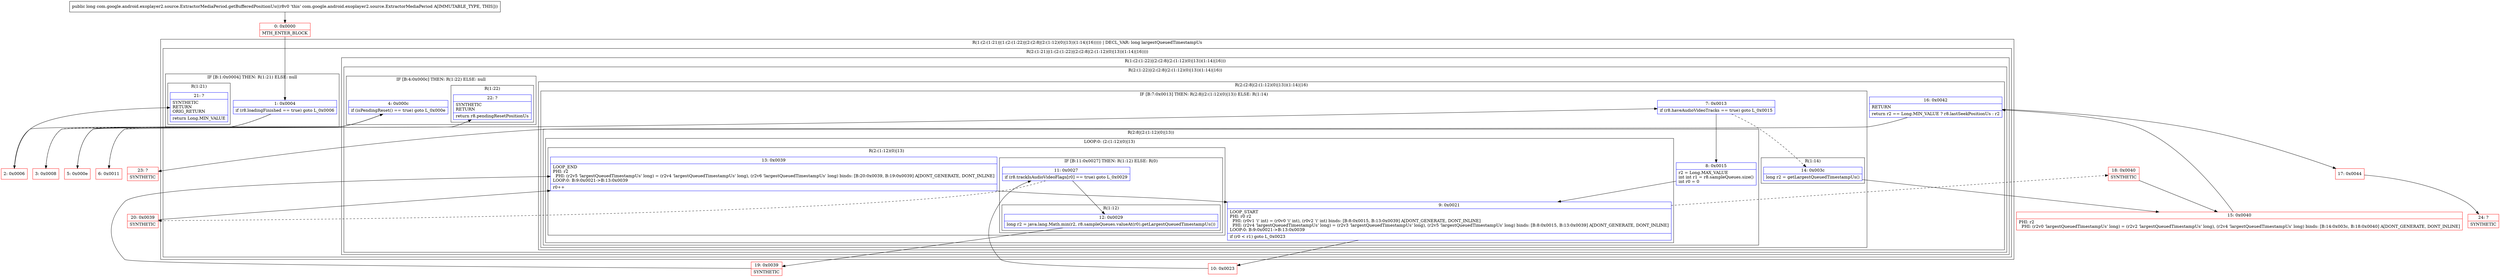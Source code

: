 digraph "CFG forcom.google.android.exoplayer2.source.ExtractorMediaPeriod.getBufferedPositionUs()J" {
subgraph cluster_Region_955588966 {
label = "R(1:(2:(1:21)|(1:(2:(1:22)|(2:(2:8|(2:(1:12)(0)|13))(1:14)|16))))) | DECL_VAR: long largestQueuedTimestampUs\l";
node [shape=record,color=blue];
subgraph cluster_Region_207641462 {
label = "R(2:(1:21)|(1:(2:(1:22)|(2:(2:8|(2:(1:12)(0)|13))(1:14)|16))))";
node [shape=record,color=blue];
subgraph cluster_IfRegion_876017634 {
label = "IF [B:1:0x0004] THEN: R(1:21) ELSE: null";
node [shape=record,color=blue];
Node_1 [shape=record,label="{1\:\ 0x0004|if (r8.loadingFinished == true) goto L_0x0006\l}"];
subgraph cluster_Region_192013669 {
label = "R(1:21)";
node [shape=record,color=blue];
Node_21 [shape=record,label="{21\:\ ?|SYNTHETIC\lRETURN\lORIG_RETURN\l|return Long.MIN_VALUE\l}"];
}
}
subgraph cluster_Region_446569340 {
label = "R(1:(2:(1:22)|(2:(2:8|(2:(1:12)(0)|13))(1:14)|16)))";
node [shape=record,color=blue];
subgraph cluster_Region_346773682 {
label = "R(2:(1:22)|(2:(2:8|(2:(1:12)(0)|13))(1:14)|16))";
node [shape=record,color=blue];
subgraph cluster_IfRegion_388052002 {
label = "IF [B:4:0x000c] THEN: R(1:22) ELSE: null";
node [shape=record,color=blue];
Node_4 [shape=record,label="{4\:\ 0x000c|if (isPendingReset() == true) goto L_0x000e\l}"];
subgraph cluster_Region_327131502 {
label = "R(1:22)";
node [shape=record,color=blue];
Node_22 [shape=record,label="{22\:\ ?|SYNTHETIC\lRETURN\l|return r8.pendingResetPositionUs\l}"];
}
}
subgraph cluster_Region_2035293574 {
label = "R(2:(2:8|(2:(1:12)(0)|13))(1:14)|16)";
node [shape=record,color=blue];
subgraph cluster_IfRegion_930133206 {
label = "IF [B:7:0x0013] THEN: R(2:8|(2:(1:12)(0)|13)) ELSE: R(1:14)";
node [shape=record,color=blue];
Node_7 [shape=record,label="{7\:\ 0x0013|if (r8.haveAudioVideoTracks == true) goto L_0x0015\l}"];
subgraph cluster_Region_1652746295 {
label = "R(2:8|(2:(1:12)(0)|13))";
node [shape=record,color=blue];
Node_8 [shape=record,label="{8\:\ 0x0015|r2 = Long.MAX_VALUE\lint int r1 = r8.sampleQueues.size()\lint r0 = 0\l}"];
subgraph cluster_LoopRegion_44977907 {
label = "LOOP:0: (2:(1:12)(0)|13)";
node [shape=record,color=blue];
Node_9 [shape=record,label="{9\:\ 0x0021|LOOP_START\lPHI: r0 r2 \l  PHI: (r0v1 'i' int) = (r0v0 'i' int), (r0v2 'i' int) binds: [B:8:0x0015, B:13:0x0039] A[DONT_GENERATE, DONT_INLINE]\l  PHI: (r2v4 'largestQueuedTimestampUs' long) = (r2v3 'largestQueuedTimestampUs' long), (r2v5 'largestQueuedTimestampUs' long) binds: [B:8:0x0015, B:13:0x0039] A[DONT_GENERATE, DONT_INLINE]\lLOOP:0: B:9:0x0021\-\>B:13:0x0039\l|if (r0 \< r1) goto L_0x0023\l}"];
subgraph cluster_Region_947333953 {
label = "R(2:(1:12)(0)|13)";
node [shape=record,color=blue];
subgraph cluster_IfRegion_1296154408 {
label = "IF [B:11:0x0027] THEN: R(1:12) ELSE: R(0)";
node [shape=record,color=blue];
Node_11 [shape=record,label="{11\:\ 0x0027|if (r8.trackIsAudioVideoFlags[r0] == true) goto L_0x0029\l}"];
subgraph cluster_Region_1189211694 {
label = "R(1:12)";
node [shape=record,color=blue];
Node_12 [shape=record,label="{12\:\ 0x0029|long r2 = java.lang.Math.min(r2, r8.sampleQueues.valueAt(r0).getLargestQueuedTimestampUs())\l}"];
}
subgraph cluster_Region_703469118 {
label = "R(0)";
node [shape=record,color=blue];
}
}
Node_13 [shape=record,label="{13\:\ 0x0039|LOOP_END\lPHI: r2 \l  PHI: (r2v5 'largestQueuedTimestampUs' long) = (r2v4 'largestQueuedTimestampUs' long), (r2v6 'largestQueuedTimestampUs' long) binds: [B:20:0x0039, B:19:0x0039] A[DONT_GENERATE, DONT_INLINE]\lLOOP:0: B:9:0x0021\-\>B:13:0x0039\l|r0++\l}"];
}
}
}
subgraph cluster_Region_1049661025 {
label = "R(1:14)";
node [shape=record,color=blue];
Node_14 [shape=record,label="{14\:\ 0x003c|long r2 = getLargestQueuedTimestampUs()\l}"];
}
}
Node_16 [shape=record,label="{16\:\ 0x0042|RETURN\l|return r2 == Long.MIN_VALUE ? r8.lastSeekPositionUs : r2\l}"];
}
}
}
}
}
Node_0 [shape=record,color=red,label="{0\:\ 0x0000|MTH_ENTER_BLOCK\l}"];
Node_2 [shape=record,color=red,label="{2\:\ 0x0006}"];
Node_3 [shape=record,color=red,label="{3\:\ 0x0008}"];
Node_5 [shape=record,color=red,label="{5\:\ 0x000e}"];
Node_6 [shape=record,color=red,label="{6\:\ 0x0011}"];
Node_10 [shape=record,color=red,label="{10\:\ 0x0023}"];
Node_15 [shape=record,color=red,label="{15\:\ 0x0040|PHI: r2 \l  PHI: (r2v0 'largestQueuedTimestampUs' long) = (r2v2 'largestQueuedTimestampUs' long), (r2v4 'largestQueuedTimestampUs' long) binds: [B:14:0x003c, B:18:0x0040] A[DONT_GENERATE, DONT_INLINE]\l}"];
Node_17 [shape=record,color=red,label="{17\:\ 0x0044}"];
Node_18 [shape=record,color=red,label="{18\:\ 0x0040|SYNTHETIC\l}"];
Node_19 [shape=record,color=red,label="{19\:\ 0x0039|SYNTHETIC\l}"];
Node_20 [shape=record,color=red,label="{20\:\ 0x0039|SYNTHETIC\l}"];
Node_23 [shape=record,color=red,label="{23\:\ ?|SYNTHETIC\l}"];
Node_24 [shape=record,color=red,label="{24\:\ ?|SYNTHETIC\l}"];
MethodNode[shape=record,label="{public long com.google.android.exoplayer2.source.ExtractorMediaPeriod.getBufferedPositionUs((r8v0 'this' com.google.android.exoplayer2.source.ExtractorMediaPeriod A[IMMUTABLE_TYPE, THIS])) }"];
MethodNode -> Node_0;
Node_1 -> Node_2;
Node_1 -> Node_3[style=dashed];
Node_4 -> Node_5;
Node_4 -> Node_6[style=dashed];
Node_7 -> Node_8;
Node_7 -> Node_14[style=dashed];
Node_8 -> Node_9;
Node_9 -> Node_10;
Node_9 -> Node_18[style=dashed];
Node_11 -> Node_12;
Node_11 -> Node_20[style=dashed];
Node_12 -> Node_19;
Node_13 -> Node_9;
Node_14 -> Node_15;
Node_16 -> Node_17;
Node_16 -> Node_23;
Node_0 -> Node_1;
Node_2 -> Node_21;
Node_3 -> Node_4;
Node_5 -> Node_22;
Node_6 -> Node_7;
Node_10 -> Node_11;
Node_15 -> Node_16;
Node_17 -> Node_24;
Node_18 -> Node_15;
Node_19 -> Node_13;
Node_20 -> Node_13;
}


